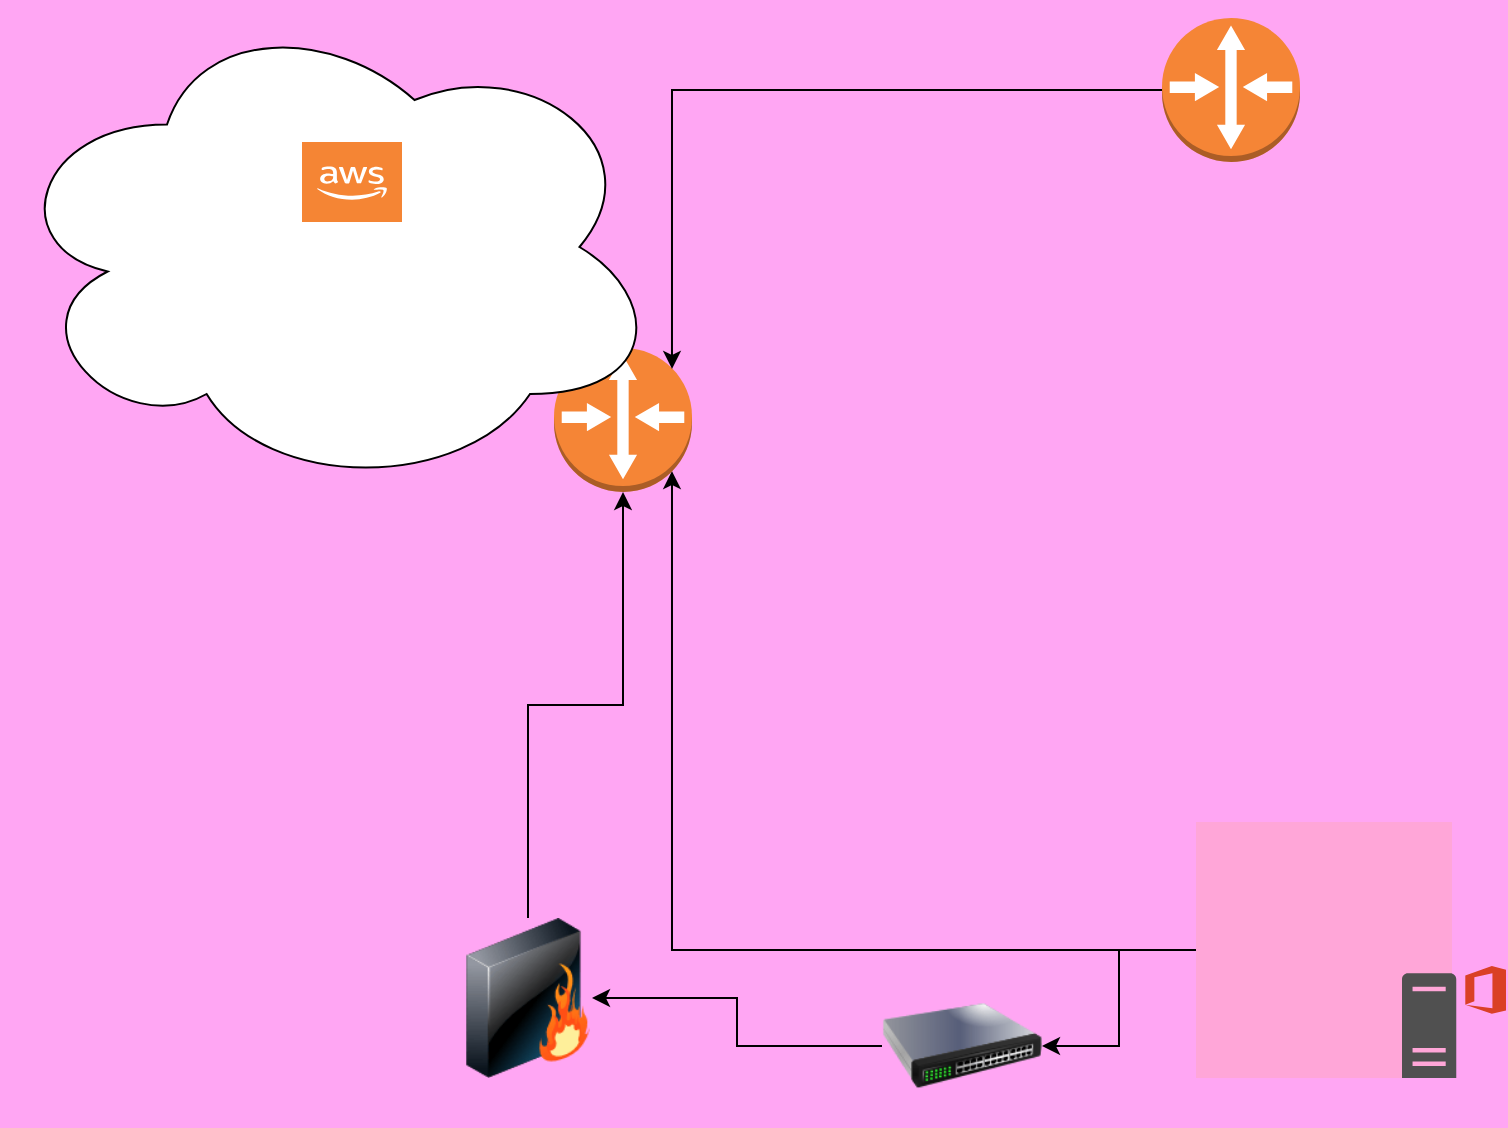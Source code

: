 <mxfile version="11.1.4" type="github"><diagram id="MPkUXukEWlVpw7LYdF98" name="Page-1"><mxGraphModel dx="1102" dy="584" grid="1" gridSize="10" guides="1" tooltips="1" connect="1" arrows="1" fold="1" page="1" pageScale="1" pageWidth="850" pageHeight="1100" background="#FFA6F3" math="0" shadow="0"><root><mxCell id="0"/><mxCell id="1" parent="0"/><mxCell id="-v7dunNfvW1D0s73OR1B-17" value="" style="edgeStyle=orthogonalEdgeStyle;rounded=0;orthogonalLoop=1;jettySize=auto;html=1;" edge="1" parent="1" source="-v7dunNfvW1D0s73OR1B-3" target="-v7dunNfvW1D0s73OR1B-9"><mxGeometry relative="1" as="geometry"/></mxCell><mxCell id="-v7dunNfvW1D0s73OR1B-22" style="edgeStyle=orthogonalEdgeStyle;rounded=0;orthogonalLoop=1;jettySize=auto;html=1;entryX=0.855;entryY=0.855;entryDx=0;entryDy=0;entryPerimeter=0;" edge="1" parent="1" source="-v7dunNfvW1D0s73OR1B-3" target="-v7dunNfvW1D0s73OR1B-7"><mxGeometry relative="1" as="geometry"/></mxCell><mxCell id="-v7dunNfvW1D0s73OR1B-3" value="" style="shape=image;html=1;verticalAlign=top;verticalLabelPosition=bottom;labelBackgroundColor=#ffffff;imageAspect=0;aspect=fixed;image=https://cdn2.iconfinder.com/data/icons/whcompare-isometric-web-hosting-servers/50/firewall-server-128.png;imageBackground=#FFA6D8;" vertex="1" parent="1"><mxGeometry x="677" y="580" width="128" height="128" as="geometry"/></mxCell><mxCell id="-v7dunNfvW1D0s73OR1B-7" value="" style="outlineConnect=0;dashed=0;verticalLabelPosition=bottom;verticalAlign=top;align=center;html=1;shape=mxgraph.aws3.router;fillColor=#F58536;gradientColor=none;" vertex="1" parent="1"><mxGeometry x="356" y="343" width="69" height="72" as="geometry"/></mxCell><mxCell id="-v7dunNfvW1D0s73OR1B-18" value="" style="edgeStyle=orthogonalEdgeStyle;rounded=0;orthogonalLoop=1;jettySize=auto;html=1;" edge="1" parent="1" source="-v7dunNfvW1D0s73OR1B-9" target="-v7dunNfvW1D0s73OR1B-11"><mxGeometry relative="1" as="geometry"/></mxCell><mxCell id="-v7dunNfvW1D0s73OR1B-9" value="" style="image;html=1;labelBackgroundColor=#ffffff;image=img/lib/clip_art/networking/Switch_128x128.png" vertex="1" parent="1"><mxGeometry x="520" y="652" width="80" height="80" as="geometry"/></mxCell><mxCell id="-v7dunNfvW1D0s73OR1B-20" value="" style="edgeStyle=orthogonalEdgeStyle;rounded=0;orthogonalLoop=1;jettySize=auto;html=1;entryX=0.5;entryY=1;entryDx=0;entryDy=0;entryPerimeter=0;" edge="1" parent="1" source="-v7dunNfvW1D0s73OR1B-11" target="-v7dunNfvW1D0s73OR1B-7"><mxGeometry relative="1" as="geometry"><mxPoint x="462" y="530" as="targetPoint"/></mxGeometry></mxCell><mxCell id="-v7dunNfvW1D0s73OR1B-11" value="" style="image;html=1;labelBackgroundColor=#ffffff;image=img/lib/clip_art/networking/Firewall_128x128.png" vertex="1" parent="1"><mxGeometry x="311" y="628" width="64" height="80" as="geometry"/></mxCell><mxCell id="-v7dunNfvW1D0s73OR1B-13" value="" style="pointerEvents=1;shadow=0;dashed=0;html=1;strokeColor=none;fillColor=#505050;labelPosition=center;verticalLabelPosition=bottom;verticalAlign=top;outlineConnect=0;align=center;shape=mxgraph.office.servers.office_web_apps_server;" vertex="1" parent="1"><mxGeometry x="780" y="652" width="52" height="56" as="geometry"/></mxCell><mxCell id="-v7dunNfvW1D0s73OR1B-14" value="" style="ellipse;shape=cloud;whiteSpace=wrap;html=1;" vertex="1" parent="1"><mxGeometry x="80" y="170" width="330" height="245" as="geometry"/></mxCell><mxCell id="-v7dunNfvW1D0s73OR1B-16" value="" style="shape=image;html=1;verticalAlign=top;verticalLabelPosition=bottom;labelBackgroundColor=#ffffff;imageAspect=0;aspect=fixed;image=https://cdn4.iconfinder.com/data/icons/address-book-providers-in-colors/512/office365-128.png" vertex="1" parent="1"><mxGeometry x="300" y="228.5" width="43" height="43" as="geometry"/></mxCell><mxCell id="-v7dunNfvW1D0s73OR1B-21" value="" style="outlineConnect=0;dashed=0;verticalLabelPosition=bottom;verticalAlign=top;align=center;html=1;shape=mxgraph.aws3.cloud_2;fillColor=#F58534;gradientColor=none;" vertex="1" parent="1"><mxGeometry x="230" y="240" width="50" height="40" as="geometry"/></mxCell><mxCell id="-v7dunNfvW1D0s73OR1B-25" value="" style="edgeStyle=orthogonalEdgeStyle;rounded=0;orthogonalLoop=1;jettySize=auto;html=1;entryX=0.855;entryY=0.145;entryDx=0;entryDy=0;entryPerimeter=0;" edge="1" parent="1" source="-v7dunNfvW1D0s73OR1B-23" target="-v7dunNfvW1D0s73OR1B-7"><mxGeometry relative="1" as="geometry"><mxPoint x="580" y="214" as="targetPoint"/></mxGeometry></mxCell><mxCell id="-v7dunNfvW1D0s73OR1B-23" value="" style="outlineConnect=0;dashed=0;verticalLabelPosition=bottom;verticalAlign=top;align=center;html=1;shape=mxgraph.aws3.router;fillColor=#F58536;gradientColor=none;" vertex="1" parent="1"><mxGeometry x="660" y="178" width="69" height="72" as="geometry"/></mxCell></root></mxGraphModel></diagram></mxfile>